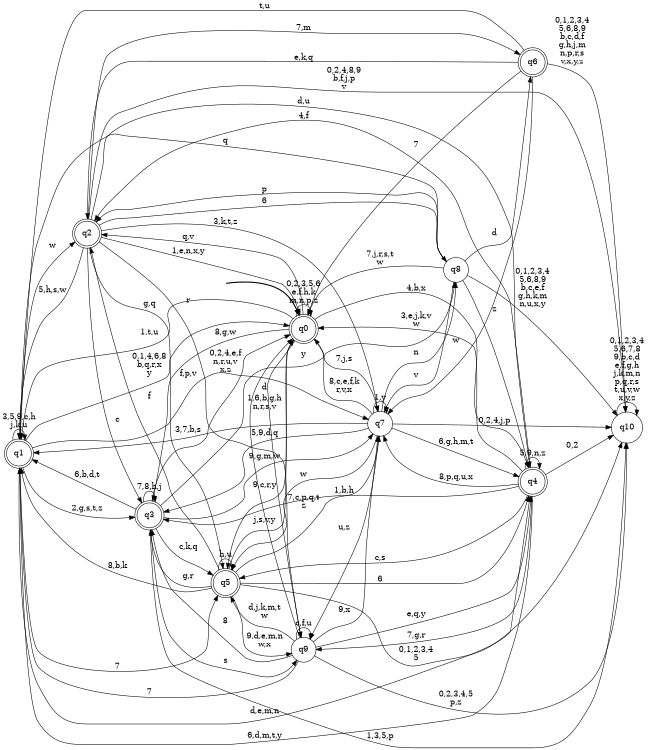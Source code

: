 digraph BlueStar {
__start0 [style = invis, shape = none, label = "", width = 0, height = 0];

rankdir=LR;
size="8,5";

s0 [style="rounded,filled", color="black", fillcolor="white" shape="doublecircle", label="q0"];
s1 [style="rounded,filled", color="black", fillcolor="white" shape="doublecircle", label="q1"];
s2 [style="rounded,filled", color="black", fillcolor="white" shape="doublecircle", label="q2"];
s3 [style="rounded,filled", color="black", fillcolor="white" shape="doublecircle", label="q3"];
s4 [style="rounded,filled", color="black", fillcolor="white" shape="doublecircle", label="q4"];
s5 [style="rounded,filled", color="black", fillcolor="white" shape="doublecircle", label="q5"];
s6 [style="rounded,filled", color="black", fillcolor="white" shape="doublecircle", label="q6"];
s7 [style="filled", color="black", fillcolor="white" shape="circle", label="q7"];
s8 [style="filled", color="black", fillcolor="white" shape="circle", label="q8"];
s9 [style="filled", color="black", fillcolor="white" shape="circle", label="q9"];
s10 [style="filled", color="black", fillcolor="white" shape="circle", label="q10"];
subgraph cluster_main { 
	graph [pad=".75", ranksep="0.15", nodesep="0.15"];
	 style=invis; 
	__start0 -> s0 [penwidth=2];
}
s0 -> s0 [label="0,2,3,5,6\ne,f,h,k\nm,n,p,z"];
s0 -> s1 [label="1,t,u"];
s0 -> s2 [label="q,v"];
s0 -> s3 [label="8,g,w"];
s0 -> s4 [label="4,b,x"];
s0 -> s5 [label="9,c,r,y"];
s0 -> s7 [label="7,j,s"];
s0 -> s9 [label="d"];
s1 -> s0 [label="0,1,4,6,8\nb,q,r,x\ny"];
s1 -> s1 [label="3,5,9,c,h\nj,k,u"];
s1 -> s2 [label="w"];
s1 -> s3 [label="2,g,s,t,z"];
s1 -> s4 [label="d,e,m,n"];
s1 -> s5 [label="7"];
s1 -> s7 [label="f,p,v"];
s2 -> s0 [label="1,e,n,x,y"];
s2 -> s1 [label="5,h,s,w"];
s2 -> s3 [label="c"];
s2 -> s4 [label="d,u"];
s2 -> s5 [label="g,q"];
s2 -> s6 [label="7,m"];
s2 -> s7 [label="3,k,t,z"];
s2 -> s8 [label="6"];
s2 -> s9 [label="r"];
s2 -> s10 [label="0,2,4,8,9\nb,f,j,p\nv"];
s3 -> s0 [label="0,2,4,e,f\nn,r,u,v\nx,z"];
s3 -> s1 [label="6,b,d,t"];
s3 -> s3 [label="7,8,h,j"];
s3 -> s5 [label="c,k,q"];
s3 -> s7 [label="9,g,m,w"];
s3 -> s8 [label="y"];
s3 -> s9 [label="s"];
s3 -> s10 [label="1,3,5,p"];
s4 -> s0 [label="3,e,j,k,v\nw"];
s4 -> s1 [label="6,d,m,t,y"];
s4 -> s2 [label="4,f"];
s4 -> s3 [label="1,b,h"];
s4 -> s4 [label="5,9,n,z"];
s4 -> s5 [label="c,s"];
s4 -> s7 [label="8,p,q,u,x"];
s4 -> s9 [label="7,g,r"];
s4 -> s10 [label="0,2"];
s5 -> s0 [label="j,s,v,y"];
s5 -> s1 [label="8,b,k"];
s5 -> s2 [label="f"];
s5 -> s3 [label="g,r"];
s5 -> s4 [label="6"];
s5 -> s5 [label="h,u"];
s5 -> s7 [label="7,c,p,q,t\nz"];
s5 -> s9 [label="9,d,e,m,n\nw,x"];
s5 -> s10 [label="0,1,2,3,4\n5"];
s6 -> s0 [label="7"];
s6 -> s1 [label="t,u"];
s6 -> s2 [label="e,k,q"];
s6 -> s7 [label="w"];
s6 -> s10 [label="0,1,2,3,4\n5,6,8,9\nb,c,d,f\ng,h,j,m\nn,p,r,s\nv,x,y,z"];
s7 -> s0 [label="8,c,e,f,k\nr,v,x"];
s7 -> s1 [label="3,7,b,s"];
s7 -> s3 [label="5,9,d,q"];
s7 -> s4 [label="6,g,h,m,t"];
s7 -> s5 [label="w"];
s7 -> s7 [label="1,y"];
s7 -> s8 [label="n"];
s7 -> s9 [label="u,z"];
s7 -> s10 [label="0,2,4,j,p"];
s8 -> s0 [label="7,j,r,s,t\nw"];
s8 -> s1 [label="q"];
s8 -> s2 [label="p"];
s8 -> s4 [label="z"];
s8 -> s6 [label="d"];
s8 -> s7 [label="v"];
s8 -> s10 [label="0,1,2,3,4\n5,6,8,9\nb,c,e,f\ng,h,k,m\nn,u,x,y"];
s9 -> s0 [label="1,6,b,g,h\nn,r,s,v"];
s9 -> s1 [label="7"];
s9 -> s3 [label="8"];
s9 -> s4 [label="e,q,y"];
s9 -> s5 [label="d,j,k,m,t\nw"];
s9 -> s7 [label="9,x"];
s9 -> s9 [label="c,f,u"];
s9 -> s10 [label="0,2,3,4,5\np,z"];
s10 -> s10 [label="0,1,2,3,4\n5,6,7,8\n9,b,c,d\ne,f,g,h\nj,k,m,n\np,q,r,s\nt,u,v,w\nx,y,z"];

}